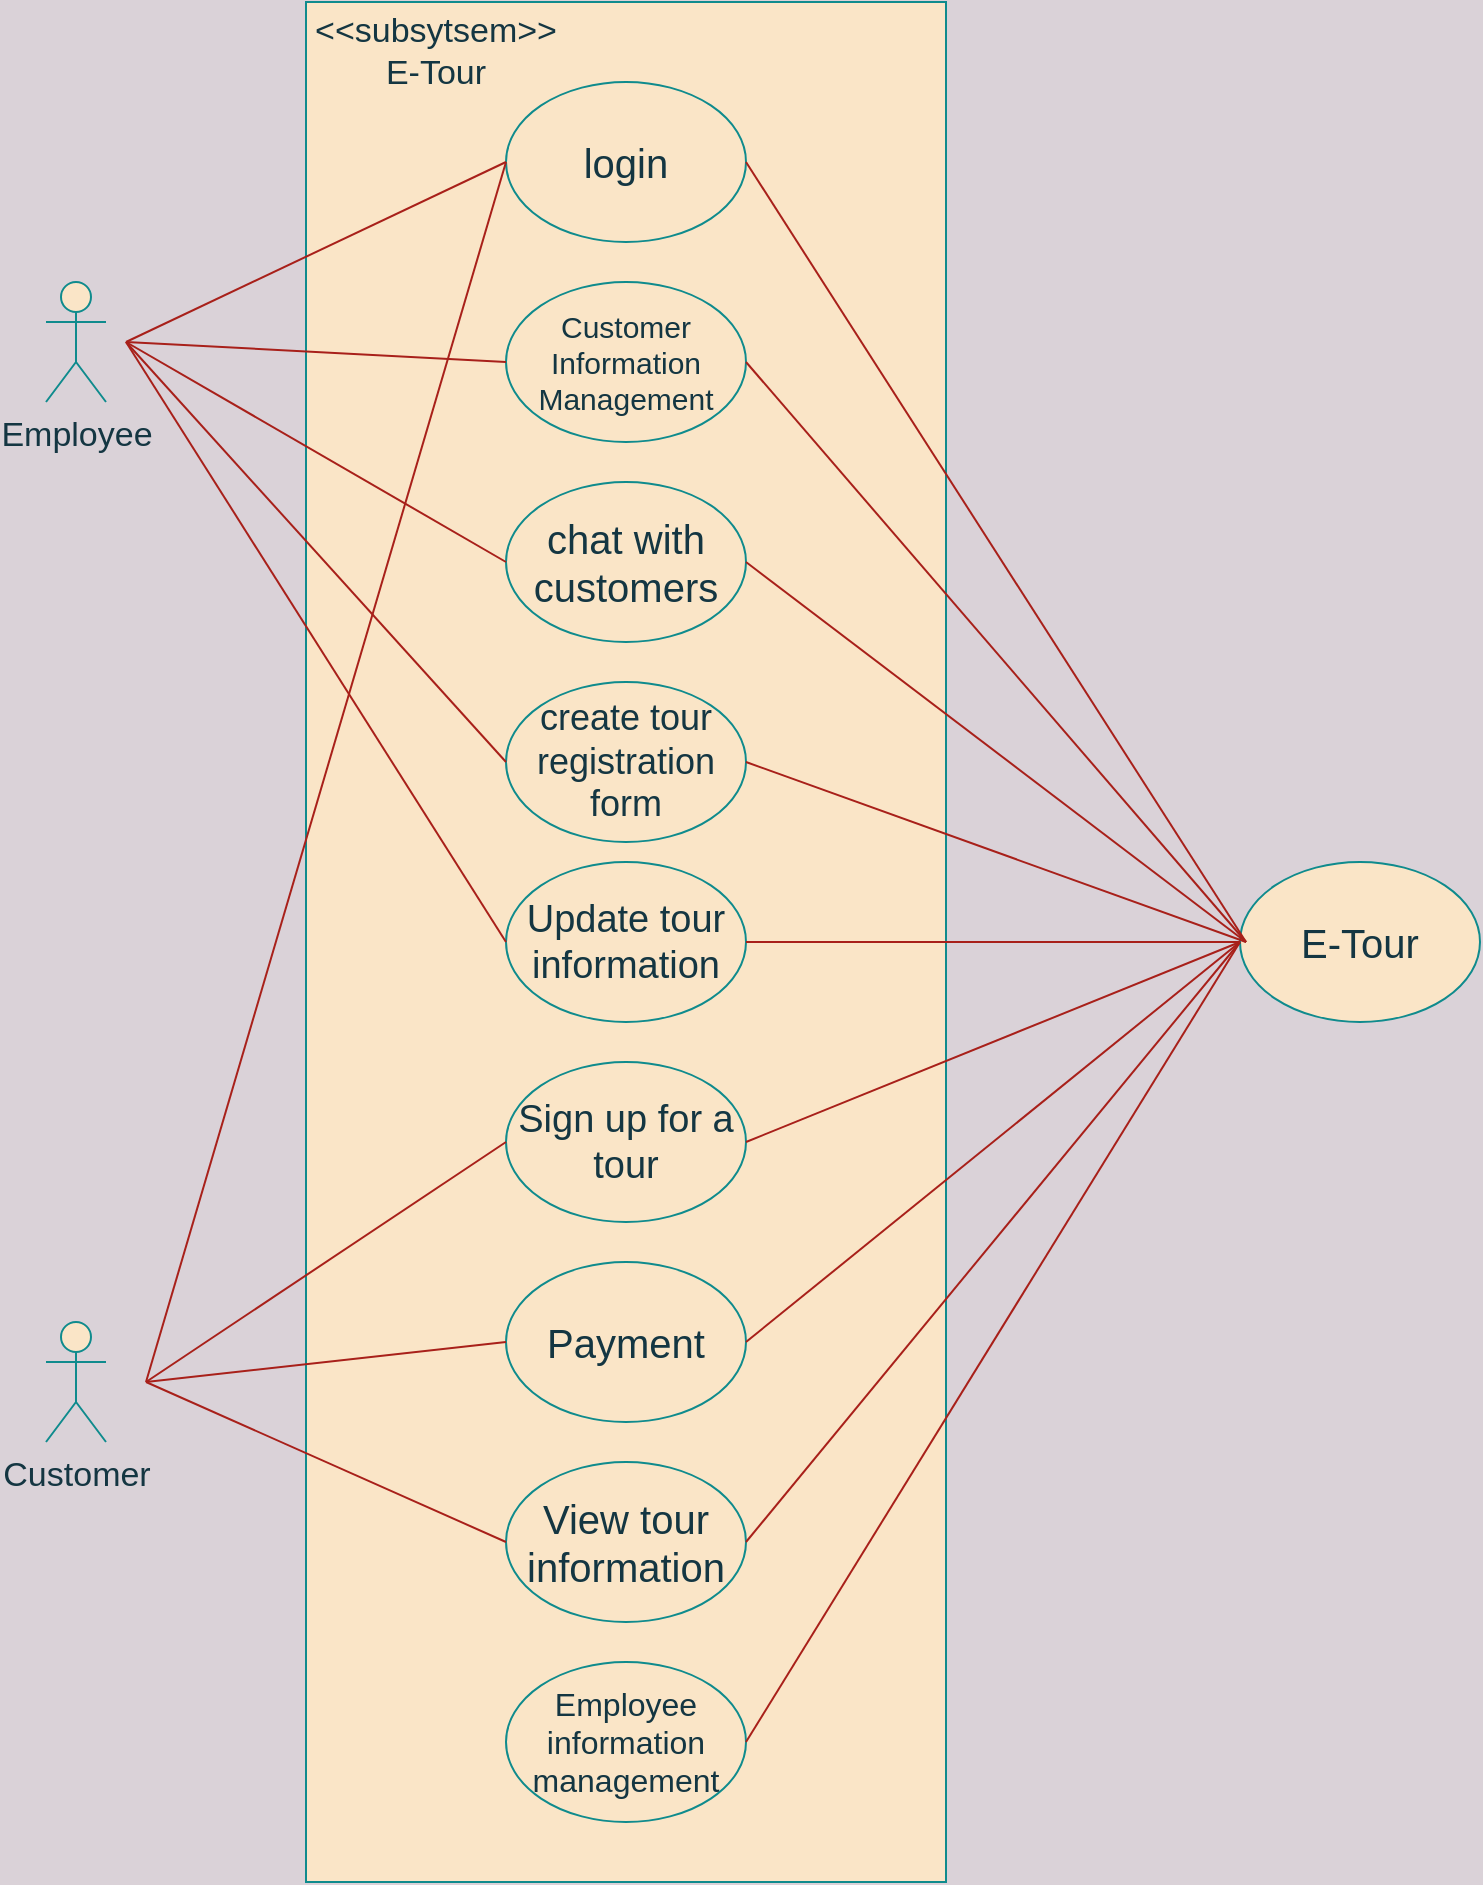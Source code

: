 <mxfile version="16.4.2" type="github">
  <diagram id="Ynvbf1HEvrmVlT8rh1Qx" name="Page-1">
    <mxGraphModel dx="2942" dy="1160" grid="1" gridSize="10" guides="1" tooltips="1" connect="1" arrows="1" fold="1" page="1" pageScale="1" pageWidth="827" pageHeight="1169" background="#DAD2D8" math="0" shadow="0">
      <root>
        <mxCell id="0" />
        <mxCell id="1" parent="0" />
        <mxCell id="kYSBQ5DufWiclOGldfe4-1" value="&lt;font style=&quot;font-size: 17px&quot;&gt;&amp;lt;&amp;lt;subsytsem&amp;gt;&amp;gt;&lt;br&gt;E-Tour&lt;/font&gt;" style="rounded=0;whiteSpace=wrap;html=1;fillColor=#FAE5C7;strokeColor=#0F8B8D;fontColor=#143642;align=center;labelPosition=center;verticalLabelPosition=middle;verticalAlign=middle;spacingLeft=-190;spacingTop=-890;spacingBottom=1;" parent="1" vertex="1">
          <mxGeometry x="240" y="130" width="320" height="940" as="geometry" />
        </mxCell>
        <mxCell id="kYSBQ5DufWiclOGldfe4-2" value="&lt;font style=&quot;font-size: 20px&quot;&gt;chat with customers&lt;/font&gt;" style="ellipse;whiteSpace=wrap;html=1;fillColor=#FAE5C7;strokeColor=#0F8B8D;fontColor=#143642;" vertex="1" parent="1">
          <mxGeometry x="340" y="370" width="120" height="80" as="geometry" />
        </mxCell>
        <mxCell id="kYSBQ5DufWiclOGldfe4-3" value="&lt;font style=&quot;font-size: 18px&quot;&gt;create tour registration form&lt;/font&gt;" style="ellipse;whiteSpace=wrap;html=1;fillColor=#FAE5C7;strokeColor=#0F8B8D;fontColor=#143642;" vertex="1" parent="1">
          <mxGeometry x="340" y="470" width="120" height="80" as="geometry" />
        </mxCell>
        <mxCell id="kYSBQ5DufWiclOGldfe4-4" value="&lt;font style=&quot;font-size: 19px&quot;&gt;Update tour information&lt;/font&gt;" style="ellipse;whiteSpace=wrap;html=1;fillColor=#FAE5C7;strokeColor=#0F8B8D;fontColor=#143642;" vertex="1" parent="1">
          <mxGeometry x="340" y="560" width="120" height="80" as="geometry" />
        </mxCell>
        <mxCell id="kYSBQ5DufWiclOGldfe4-5" value="&lt;font style=&quot;font-size: 19px&quot;&gt;Sign up for a tour&lt;/font&gt;" style="ellipse;whiteSpace=wrap;html=1;fillColor=#FAE5C7;strokeColor=#0F8B8D;fontColor=#143642;" vertex="1" parent="1">
          <mxGeometry x="340" y="660" width="120" height="80" as="geometry" />
        </mxCell>
        <mxCell id="kYSBQ5DufWiclOGldfe4-6" value="&lt;font style=&quot;font-size: 20px&quot;&gt;E-Tour&lt;/font&gt;" style="ellipse;whiteSpace=wrap;html=1;fillColor=#FAE5C7;strokeColor=#0F8B8D;fontColor=#143642;" vertex="1" parent="1">
          <mxGeometry x="707" y="560" width="120" height="80" as="geometry" />
        </mxCell>
        <mxCell id="kYSBQ5DufWiclOGldfe4-9" value="&lt;font style=&quot;font-size: 20px&quot;&gt;Payment&lt;/font&gt;" style="ellipse;whiteSpace=wrap;html=1;fillColor=#FAE5C7;strokeColor=#0F8B8D;fontColor=#143642;" vertex="1" parent="1">
          <mxGeometry x="340" y="760" width="120" height="80" as="geometry" />
        </mxCell>
        <mxCell id="kYSBQ5DufWiclOGldfe4-10" value="&lt;font style=&quot;font-size: 20px&quot;&gt;View tour information&lt;/font&gt;" style="ellipse;whiteSpace=wrap;html=1;fillColor=#FAE5C7;strokeColor=#0F8B8D;fontColor=#143642;" vertex="1" parent="1">
          <mxGeometry x="340" y="860" width="120" height="80" as="geometry" />
        </mxCell>
        <mxCell id="kYSBQ5DufWiclOGldfe4-11" value="&lt;font style=&quot;font-size: 16px&quot;&gt;Employee information management&lt;/font&gt;" style="ellipse;whiteSpace=wrap;html=1;fillColor=#FAE5C7;strokeColor=#0F8B8D;fontColor=#143642;" vertex="1" parent="1">
          <mxGeometry x="340" y="960" width="120" height="80" as="geometry" />
        </mxCell>
        <mxCell id="kYSBQ5DufWiclOGldfe4-12" value="&lt;font style=&quot;font-size: 20px&quot;&gt;login&lt;/font&gt;" style="ellipse;whiteSpace=wrap;html=1;fillColor=#FAE5C7;strokeColor=#0F8B8D;fontColor=#143642;" vertex="1" parent="1">
          <mxGeometry x="340" y="170" width="120" height="80" as="geometry" />
        </mxCell>
        <mxCell id="kYSBQ5DufWiclOGldfe4-13" value="&lt;font style=&quot;font-size: 15px&quot;&gt;Customer Information Management&lt;/font&gt;" style="ellipse;whiteSpace=wrap;html=1;fillColor=#FAE5C7;strokeColor=#0F8B8D;fontColor=#143642;" vertex="1" parent="1">
          <mxGeometry x="340" y="270" width="120" height="80" as="geometry" />
        </mxCell>
        <mxCell id="kYSBQ5DufWiclOGldfe4-14" value="" style="endArrow=none;html=1;rounded=0;fontSize=20;entryX=0;entryY=0.5;entryDx=0;entryDy=0;labelBackgroundColor=#DAD2D8;strokeColor=#A8201A;fontColor=#143642;" edge="1" parent="1" target="kYSBQ5DufWiclOGldfe4-12">
          <mxGeometry width="50" height="50" relative="1" as="geometry">
            <mxPoint x="150" y="300" as="sourcePoint" />
            <mxPoint x="340" y="230" as="targetPoint" />
          </mxGeometry>
        </mxCell>
        <mxCell id="kYSBQ5DufWiclOGldfe4-15" value="" style="endArrow=none;html=1;rounded=0;fontSize=16;entryX=0;entryY=0.5;entryDx=0;entryDy=0;labelBackgroundColor=#DAD2D8;strokeColor=#A8201A;fontColor=#143642;" edge="1" parent="1" target="kYSBQ5DufWiclOGldfe4-13">
          <mxGeometry width="50" height="50" relative="1" as="geometry">
            <mxPoint x="150" y="300" as="sourcePoint" />
            <mxPoint x="200" y="250" as="targetPoint" />
          </mxGeometry>
        </mxCell>
        <mxCell id="kYSBQ5DufWiclOGldfe4-17" value="" style="endArrow=none;html=1;rounded=1;sketch=0;fontColor=#143642;strokeColor=#A8201A;fillColor=#FAE5C7;curved=0;entryX=0;entryY=0.5;entryDx=0;entryDy=0;" edge="1" parent="1" target="kYSBQ5DufWiclOGldfe4-2">
          <mxGeometry width="50" height="50" relative="1" as="geometry">
            <mxPoint x="150" y="300" as="sourcePoint" />
            <mxPoint x="200" y="250" as="targetPoint" />
          </mxGeometry>
        </mxCell>
        <mxCell id="kYSBQ5DufWiclOGldfe4-18" value="" style="endArrow=none;html=1;rounded=1;sketch=0;fontColor=#143642;strokeColor=#A8201A;fillColor=#FAE5C7;curved=0;entryX=0;entryY=0.5;entryDx=0;entryDy=0;" edge="1" parent="1" target="kYSBQ5DufWiclOGldfe4-3">
          <mxGeometry width="50" height="50" relative="1" as="geometry">
            <mxPoint x="150" y="300" as="sourcePoint" />
            <mxPoint x="200" y="250" as="targetPoint" />
          </mxGeometry>
        </mxCell>
        <mxCell id="kYSBQ5DufWiclOGldfe4-19" value="" style="endArrow=none;html=1;rounded=1;sketch=0;fontColor=#143642;strokeColor=#A8201A;fillColor=#FAE5C7;curved=0;entryX=0;entryY=0.5;entryDx=0;entryDy=0;" edge="1" parent="1" target="kYSBQ5DufWiclOGldfe4-4">
          <mxGeometry width="50" height="50" relative="1" as="geometry">
            <mxPoint x="150" y="300" as="sourcePoint" />
            <mxPoint x="200" y="250" as="targetPoint" />
          </mxGeometry>
        </mxCell>
        <mxCell id="kYSBQ5DufWiclOGldfe4-21" value="" style="endArrow=none;html=1;rounded=1;sketch=0;fontColor=#143642;strokeColor=#A8201A;fillColor=#FAE5C7;curved=0;entryX=0;entryY=0.5;entryDx=0;entryDy=0;" edge="1" parent="1" target="kYSBQ5DufWiclOGldfe4-5">
          <mxGeometry width="50" height="50" relative="1" as="geometry">
            <mxPoint x="160" y="820" as="sourcePoint" />
            <mxPoint x="210" y="770" as="targetPoint" />
          </mxGeometry>
        </mxCell>
        <mxCell id="kYSBQ5DufWiclOGldfe4-22" value="" style="endArrow=none;html=1;rounded=1;sketch=0;fontColor=#143642;strokeColor=#A8201A;fillColor=#FAE5C7;curved=0;entryX=0;entryY=0.5;entryDx=0;entryDy=0;" edge="1" parent="1" target="kYSBQ5DufWiclOGldfe4-9">
          <mxGeometry width="50" height="50" relative="1" as="geometry">
            <mxPoint x="160" y="820" as="sourcePoint" />
            <mxPoint x="210" y="770" as="targetPoint" />
          </mxGeometry>
        </mxCell>
        <mxCell id="kYSBQ5DufWiclOGldfe4-23" value="" style="endArrow=none;html=1;rounded=1;sketch=0;fontColor=#143642;strokeColor=#A8201A;fillColor=#FAE5C7;curved=0;entryX=0;entryY=0.5;entryDx=0;entryDy=0;" edge="1" parent="1" target="kYSBQ5DufWiclOGldfe4-10">
          <mxGeometry width="50" height="50" relative="1" as="geometry">
            <mxPoint x="160" y="820" as="sourcePoint" />
            <mxPoint x="210" y="770" as="targetPoint" />
          </mxGeometry>
        </mxCell>
        <mxCell id="kYSBQ5DufWiclOGldfe4-24" value="" style="endArrow=none;html=1;rounded=1;sketch=0;fontColor=#143642;strokeColor=#A8201A;fillColor=#FAE5C7;curved=0;exitX=1;exitY=0.5;exitDx=0;exitDy=0;" edge="1" parent="1" source="kYSBQ5DufWiclOGldfe4-11">
          <mxGeometry width="50" height="50" relative="1" as="geometry">
            <mxPoint x="657" y="650" as="sourcePoint" />
            <mxPoint x="707" y="600" as="targetPoint" />
          </mxGeometry>
        </mxCell>
        <mxCell id="kYSBQ5DufWiclOGldfe4-25" value="" style="endArrow=none;html=1;rounded=1;sketch=0;fontColor=#143642;strokeColor=#A8201A;fillColor=#FAE5C7;curved=0;exitX=1;exitY=0.5;exitDx=0;exitDy=0;" edge="1" parent="1" source="kYSBQ5DufWiclOGldfe4-10">
          <mxGeometry width="50" height="50" relative="1" as="geometry">
            <mxPoint x="657" y="650" as="sourcePoint" />
            <mxPoint x="707" y="600" as="targetPoint" />
          </mxGeometry>
        </mxCell>
        <mxCell id="kYSBQ5DufWiclOGldfe4-26" value="" style="endArrow=none;html=1;rounded=1;sketch=0;fontColor=#143642;strokeColor=#A8201A;fillColor=#FAE5C7;curved=0;exitX=1;exitY=0.5;exitDx=0;exitDy=0;" edge="1" parent="1" source="kYSBQ5DufWiclOGldfe4-9">
          <mxGeometry width="50" height="50" relative="1" as="geometry">
            <mxPoint x="657" y="650" as="sourcePoint" />
            <mxPoint x="707" y="600" as="targetPoint" />
          </mxGeometry>
        </mxCell>
        <mxCell id="kYSBQ5DufWiclOGldfe4-27" value="" style="endArrow=none;html=1;rounded=1;sketch=0;fontColor=#143642;strokeColor=#A8201A;fillColor=#FAE5C7;curved=0;exitX=1;exitY=0.5;exitDx=0;exitDy=0;" edge="1" parent="1" source="kYSBQ5DufWiclOGldfe4-5">
          <mxGeometry width="50" height="50" relative="1" as="geometry">
            <mxPoint x="657" y="650" as="sourcePoint" />
            <mxPoint x="707" y="600" as="targetPoint" />
          </mxGeometry>
        </mxCell>
        <mxCell id="kYSBQ5DufWiclOGldfe4-28" value="" style="endArrow=none;html=1;rounded=1;sketch=0;fontColor=#143642;strokeColor=#A8201A;fillColor=#FAE5C7;curved=0;entryX=0;entryY=0.5;entryDx=0;entryDy=0;exitX=1;exitY=0.5;exitDx=0;exitDy=0;" edge="1" parent="1" source="kYSBQ5DufWiclOGldfe4-4" target="kYSBQ5DufWiclOGldfe4-6">
          <mxGeometry width="50" height="50" relative="1" as="geometry">
            <mxPoint x="390" y="680" as="sourcePoint" />
            <mxPoint x="440" y="630" as="targetPoint" />
          </mxGeometry>
        </mxCell>
        <mxCell id="kYSBQ5DufWiclOGldfe4-29" value="" style="endArrow=none;html=1;rounded=1;sketch=0;fontColor=#143642;strokeColor=#A8201A;fillColor=#FAE5C7;curved=0;exitX=1;exitY=0.5;exitDx=0;exitDy=0;" edge="1" parent="1" source="kYSBQ5DufWiclOGldfe4-3">
          <mxGeometry width="50" height="50" relative="1" as="geometry">
            <mxPoint x="390" y="680" as="sourcePoint" />
            <mxPoint x="710" y="600" as="targetPoint" />
          </mxGeometry>
        </mxCell>
        <mxCell id="kYSBQ5DufWiclOGldfe4-30" value="" style="endArrow=none;html=1;rounded=1;sketch=0;fontColor=#143642;strokeColor=#A8201A;fillColor=#FAE5C7;curved=0;exitX=1;exitY=0.5;exitDx=0;exitDy=0;" edge="1" parent="1" source="kYSBQ5DufWiclOGldfe4-2">
          <mxGeometry width="50" height="50" relative="1" as="geometry">
            <mxPoint x="390" y="680" as="sourcePoint" />
            <mxPoint x="710" y="600" as="targetPoint" />
          </mxGeometry>
        </mxCell>
        <mxCell id="kYSBQ5DufWiclOGldfe4-31" value="" style="endArrow=none;html=1;rounded=1;sketch=0;fontColor=#143642;strokeColor=#A8201A;fillColor=#FAE5C7;curved=0;exitX=1;exitY=0.5;exitDx=0;exitDy=0;" edge="1" parent="1" source="kYSBQ5DufWiclOGldfe4-13">
          <mxGeometry width="50" height="50" relative="1" as="geometry">
            <mxPoint x="390" y="680" as="sourcePoint" />
            <mxPoint x="710" y="600" as="targetPoint" />
          </mxGeometry>
        </mxCell>
        <mxCell id="kYSBQ5DufWiclOGldfe4-32" value="" style="endArrow=none;html=1;rounded=1;sketch=0;fontColor=#143642;strokeColor=#A8201A;fillColor=#FAE5C7;curved=0;exitX=1;exitY=0.5;exitDx=0;exitDy=0;" edge="1" parent="1" source="kYSBQ5DufWiclOGldfe4-12">
          <mxGeometry width="50" height="50" relative="1" as="geometry">
            <mxPoint x="390" y="680" as="sourcePoint" />
            <mxPoint x="710" y="600" as="targetPoint" />
          </mxGeometry>
        </mxCell>
        <mxCell id="kYSBQ5DufWiclOGldfe4-33" value="" style="endArrow=none;html=1;rounded=1;sketch=0;fontColor=#143642;strokeColor=#A8201A;fillColor=#FAE5C7;curved=0;entryX=0;entryY=0.5;entryDx=0;entryDy=0;" edge="1" parent="1" target="kYSBQ5DufWiclOGldfe4-12">
          <mxGeometry width="50" height="50" relative="1" as="geometry">
            <mxPoint x="160" y="820" as="sourcePoint" />
            <mxPoint x="190" y="530" as="targetPoint" />
          </mxGeometry>
        </mxCell>
        <mxCell id="kYSBQ5DufWiclOGldfe4-34" value="Employee" style="shape=umlActor;verticalLabelPosition=bottom;verticalAlign=top;html=1;outlineConnect=0;rounded=0;sketch=0;fontSize=17;fontColor=#143642;strokeColor=#0F8B8D;fillColor=#FAE5C7;" vertex="1" parent="1">
          <mxGeometry x="110" y="270" width="30" height="60" as="geometry" />
        </mxCell>
        <mxCell id="kYSBQ5DufWiclOGldfe4-35" value="Customer" style="shape=umlActor;verticalLabelPosition=bottom;verticalAlign=top;html=1;outlineConnect=0;rounded=0;sketch=0;fontSize=17;fontColor=#143642;strokeColor=#0F8B8D;fillColor=#FAE5C7;" vertex="1" parent="1">
          <mxGeometry x="110" y="790" width="30" height="60" as="geometry" />
        </mxCell>
      </root>
    </mxGraphModel>
  </diagram>
</mxfile>
